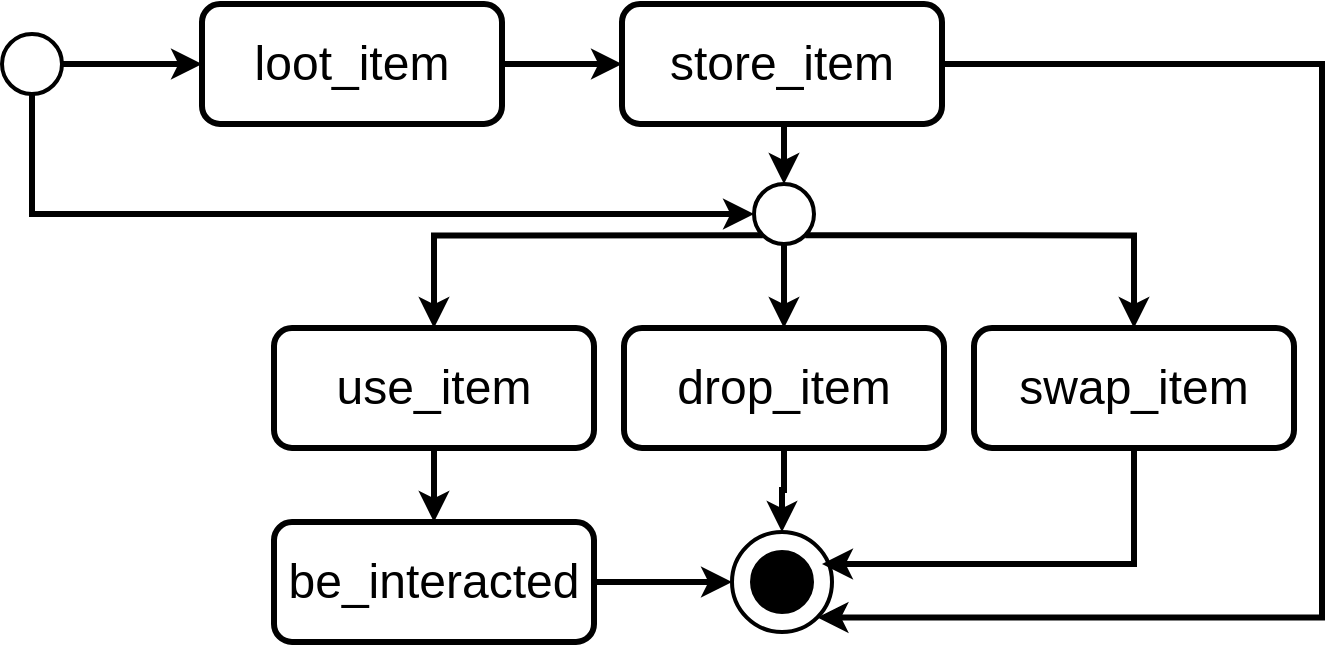 <mxfile version="17.0.0" type="github">
  <diagram id="6zQ4rV_S7pPLQLbRrb4X" name="Page-1">
    <mxGraphModel dx="900" dy="996" grid="1" gridSize="10" guides="1" tooltips="1" connect="1" arrows="1" fold="1" page="1" pageScale="1" pageWidth="850" pageHeight="1100" math="0" shadow="0">
      <root>
        <mxCell id="0" />
        <mxCell id="1" parent="0" />
        <mxCell id="B8lMyJI8ZmtMGigYOPFd-1" style="edgeStyle=orthogonalEdgeStyle;rounded=0;orthogonalLoop=1;jettySize=auto;html=1;exitX=1;exitY=0.5;exitDx=0;exitDy=0;exitPerimeter=0;entryX=0;entryY=0.5;entryDx=0;entryDy=0;strokeWidth=3;" edge="1" parent="1" source="B8lMyJI8ZmtMGigYOPFd-3" target="B8lMyJI8ZmtMGigYOPFd-9">
          <mxGeometry relative="1" as="geometry" />
        </mxCell>
        <mxCell id="B8lMyJI8ZmtMGigYOPFd-36" style="edgeStyle=orthogonalEdgeStyle;rounded=0;orthogonalLoop=1;jettySize=auto;html=1;exitX=0.5;exitY=1;exitDx=0;exitDy=0;exitPerimeter=0;entryX=0;entryY=0.5;entryDx=0;entryDy=0;entryPerimeter=0;strokeWidth=3;" edge="1" parent="1" source="B8lMyJI8ZmtMGigYOPFd-3" target="B8lMyJI8ZmtMGigYOPFd-26">
          <mxGeometry relative="1" as="geometry" />
        </mxCell>
        <mxCell id="B8lMyJI8ZmtMGigYOPFd-3" value="" style="strokeWidth=2;html=1;shape=mxgraph.flowchart.start_2;whiteSpace=wrap;" vertex="1" parent="1">
          <mxGeometry x="70" y="155" width="30" height="30" as="geometry" />
        </mxCell>
        <mxCell id="B8lMyJI8ZmtMGigYOPFd-4" value="" style="strokeWidth=2;html=1;shape=mxgraph.flowchart.start_2;whiteSpace=wrap;" vertex="1" parent="1">
          <mxGeometry x="435" y="404" width="50" height="50" as="geometry" />
        </mxCell>
        <mxCell id="B8lMyJI8ZmtMGigYOPFd-5" value="" style="strokeWidth=2;html=1;shape=mxgraph.flowchart.start_2;whiteSpace=wrap;fillColor=#000000;" vertex="1" parent="1">
          <mxGeometry x="445" y="414" width="30" height="30" as="geometry" />
        </mxCell>
        <mxCell id="B8lMyJI8ZmtMGigYOPFd-8" style="edgeStyle=orthogonalEdgeStyle;rounded=0;orthogonalLoop=1;jettySize=auto;html=1;exitX=1;exitY=0.5;exitDx=0;exitDy=0;entryX=0;entryY=0.5;entryDx=0;entryDy=0;fontSize=24;strokeWidth=3;" edge="1" parent="1" source="B8lMyJI8ZmtMGigYOPFd-9" target="B8lMyJI8ZmtMGigYOPFd-11">
          <mxGeometry relative="1" as="geometry" />
        </mxCell>
        <mxCell id="B8lMyJI8ZmtMGigYOPFd-9" value="&lt;font size=&quot;3&quot;&gt;&lt;font style=&quot;font-size: 24px&quot;&gt;loot_item&lt;/font&gt;&lt;/font&gt;" style="rounded=1;whiteSpace=wrap;html=1;fillColor=#FFFFFF;strokeWidth=3;" vertex="1" parent="1">
          <mxGeometry x="170" y="140" width="150" height="60" as="geometry" />
        </mxCell>
        <mxCell id="B8lMyJI8ZmtMGigYOPFd-27" style="edgeStyle=orthogonalEdgeStyle;rounded=0;orthogonalLoop=1;jettySize=auto;html=1;exitX=0.5;exitY=1;exitDx=0;exitDy=0;entryX=0.5;entryY=0;entryDx=0;entryDy=0;entryPerimeter=0;strokeWidth=3;" edge="1" parent="1" source="B8lMyJI8ZmtMGigYOPFd-11" target="B8lMyJI8ZmtMGigYOPFd-26">
          <mxGeometry relative="1" as="geometry" />
        </mxCell>
        <mxCell id="B8lMyJI8ZmtMGigYOPFd-42" style="edgeStyle=orthogonalEdgeStyle;rounded=0;orthogonalLoop=1;jettySize=auto;html=1;exitX=1;exitY=0.5;exitDx=0;exitDy=0;entryX=0.855;entryY=0.855;entryDx=0;entryDy=0;entryPerimeter=0;strokeWidth=3;" edge="1" parent="1" source="B8lMyJI8ZmtMGigYOPFd-11" target="B8lMyJI8ZmtMGigYOPFd-4">
          <mxGeometry relative="1" as="geometry">
            <Array as="points">
              <mxPoint x="730" y="170" />
              <mxPoint x="730" y="447" />
            </Array>
          </mxGeometry>
        </mxCell>
        <mxCell id="B8lMyJI8ZmtMGigYOPFd-11" value="&lt;div&gt;&lt;font size=&quot;3&quot;&gt;&lt;font style=&quot;font-size: 24px&quot;&gt;store_item&lt;/font&gt;&lt;/font&gt;&lt;/div&gt;" style="rounded=1;whiteSpace=wrap;html=1;fillColor=#FFFFFF;strokeWidth=3;" vertex="1" parent="1">
          <mxGeometry x="380" y="140" width="160" height="60" as="geometry" />
        </mxCell>
        <mxCell id="B8lMyJI8ZmtMGigYOPFd-41" style="edgeStyle=orthogonalEdgeStyle;rounded=0;orthogonalLoop=1;jettySize=auto;html=1;exitX=0.5;exitY=1;exitDx=0;exitDy=0;strokeWidth=3;" edge="1" parent="1" source="B8lMyJI8ZmtMGigYOPFd-13">
          <mxGeometry relative="1" as="geometry">
            <mxPoint x="480" y="420" as="targetPoint" />
            <Array as="points">
              <mxPoint x="636" y="420" />
            </Array>
          </mxGeometry>
        </mxCell>
        <mxCell id="B8lMyJI8ZmtMGigYOPFd-13" value="&lt;div&gt;&lt;font size=&quot;3&quot;&gt;&lt;font style=&quot;font-size: 24px&quot;&gt;swap_item&lt;/font&gt;&lt;/font&gt;&lt;/div&gt;" style="rounded=1;whiteSpace=wrap;html=1;fillColor=#FFFFFF;strokeWidth=3;" vertex="1" parent="1">
          <mxGeometry x="556" y="302" width="160" height="60" as="geometry" />
        </mxCell>
        <mxCell id="B8lMyJI8ZmtMGigYOPFd-39" style="edgeStyle=orthogonalEdgeStyle;rounded=0;orthogonalLoop=1;jettySize=auto;html=1;exitX=0.5;exitY=1;exitDx=0;exitDy=0;entryX=0.5;entryY=0;entryDx=0;entryDy=0;entryPerimeter=0;strokeWidth=3;" edge="1" parent="1" source="B8lMyJI8ZmtMGigYOPFd-16" target="B8lMyJI8ZmtMGigYOPFd-4">
          <mxGeometry relative="1" as="geometry" />
        </mxCell>
        <mxCell id="B8lMyJI8ZmtMGigYOPFd-16" value="&lt;div&gt;&lt;font size=&quot;3&quot;&gt;&lt;font style=&quot;font-size: 24px&quot;&gt;drop_item&lt;/font&gt;&lt;/font&gt;&lt;/div&gt;" style="rounded=1;whiteSpace=wrap;html=1;fillColor=#FFFFFF;strokeWidth=3;" vertex="1" parent="1">
          <mxGeometry x="381" y="302" width="160" height="60" as="geometry" />
        </mxCell>
        <mxCell id="B8lMyJI8ZmtMGigYOPFd-38" style="edgeStyle=orthogonalEdgeStyle;rounded=0;orthogonalLoop=1;jettySize=auto;html=1;exitX=0.5;exitY=1;exitDx=0;exitDy=0;entryX=0.5;entryY=0;entryDx=0;entryDy=0;strokeWidth=3;" edge="1" parent="1" source="B8lMyJI8ZmtMGigYOPFd-22" target="B8lMyJI8ZmtMGigYOPFd-37">
          <mxGeometry relative="1" as="geometry" />
        </mxCell>
        <mxCell id="B8lMyJI8ZmtMGigYOPFd-22" value="&lt;div&gt;&lt;font size=&quot;3&quot;&gt;&lt;font style=&quot;font-size: 24px&quot;&gt;use_item&lt;/font&gt;&lt;/font&gt;&lt;/div&gt;" style="rounded=1;whiteSpace=wrap;html=1;fillColor=#FFFFFF;strokeWidth=3;" vertex="1" parent="1">
          <mxGeometry x="206" y="302" width="160" height="60" as="geometry" />
        </mxCell>
        <mxCell id="B8lMyJI8ZmtMGigYOPFd-32" style="edgeStyle=orthogonalEdgeStyle;rounded=0;orthogonalLoop=1;jettySize=auto;html=1;exitX=0.145;exitY=0.855;exitDx=0;exitDy=0;exitPerimeter=0;strokeWidth=3;" edge="1" parent="1" source="B8lMyJI8ZmtMGigYOPFd-26" target="B8lMyJI8ZmtMGigYOPFd-22">
          <mxGeometry relative="1" as="geometry" />
        </mxCell>
        <mxCell id="B8lMyJI8ZmtMGigYOPFd-33" style="edgeStyle=orthogonalEdgeStyle;rounded=0;orthogonalLoop=1;jettySize=auto;html=1;exitX=0.5;exitY=1;exitDx=0;exitDy=0;exitPerimeter=0;entryX=0.5;entryY=0;entryDx=0;entryDy=0;strokeWidth=3;" edge="1" parent="1" source="B8lMyJI8ZmtMGigYOPFd-26" target="B8lMyJI8ZmtMGigYOPFd-16">
          <mxGeometry relative="1" as="geometry" />
        </mxCell>
        <mxCell id="B8lMyJI8ZmtMGigYOPFd-34" style="edgeStyle=orthogonalEdgeStyle;rounded=0;orthogonalLoop=1;jettySize=auto;html=1;exitX=0.855;exitY=0.855;exitDx=0;exitDy=0;exitPerimeter=0;entryX=0.5;entryY=0;entryDx=0;entryDy=0;strokeWidth=3;" edge="1" parent="1" source="B8lMyJI8ZmtMGigYOPFd-26" target="B8lMyJI8ZmtMGigYOPFd-13">
          <mxGeometry relative="1" as="geometry" />
        </mxCell>
        <mxCell id="B8lMyJI8ZmtMGigYOPFd-26" value="" style="strokeWidth=2;html=1;shape=mxgraph.flowchart.start_2;whiteSpace=wrap;" vertex="1" parent="1">
          <mxGeometry x="446" y="230" width="30" height="30" as="geometry" />
        </mxCell>
        <mxCell id="B8lMyJI8ZmtMGigYOPFd-40" style="edgeStyle=orthogonalEdgeStyle;rounded=0;orthogonalLoop=1;jettySize=auto;html=1;exitX=1;exitY=0.5;exitDx=0;exitDy=0;entryX=0;entryY=0.5;entryDx=0;entryDy=0;entryPerimeter=0;strokeWidth=3;" edge="1" parent="1" source="B8lMyJI8ZmtMGigYOPFd-37" target="B8lMyJI8ZmtMGigYOPFd-4">
          <mxGeometry relative="1" as="geometry" />
        </mxCell>
        <mxCell id="B8lMyJI8ZmtMGigYOPFd-37" value="&lt;div&gt;&lt;font size=&quot;3&quot;&gt;&lt;font style=&quot;font-size: 24px&quot;&gt;be_interacted&lt;/font&gt;&lt;/font&gt;&lt;/div&gt;" style="rounded=1;whiteSpace=wrap;html=1;fillColor=#FFFFFF;strokeWidth=3;" vertex="1" parent="1">
          <mxGeometry x="206" y="399" width="160" height="60" as="geometry" />
        </mxCell>
      </root>
    </mxGraphModel>
  </diagram>
</mxfile>
